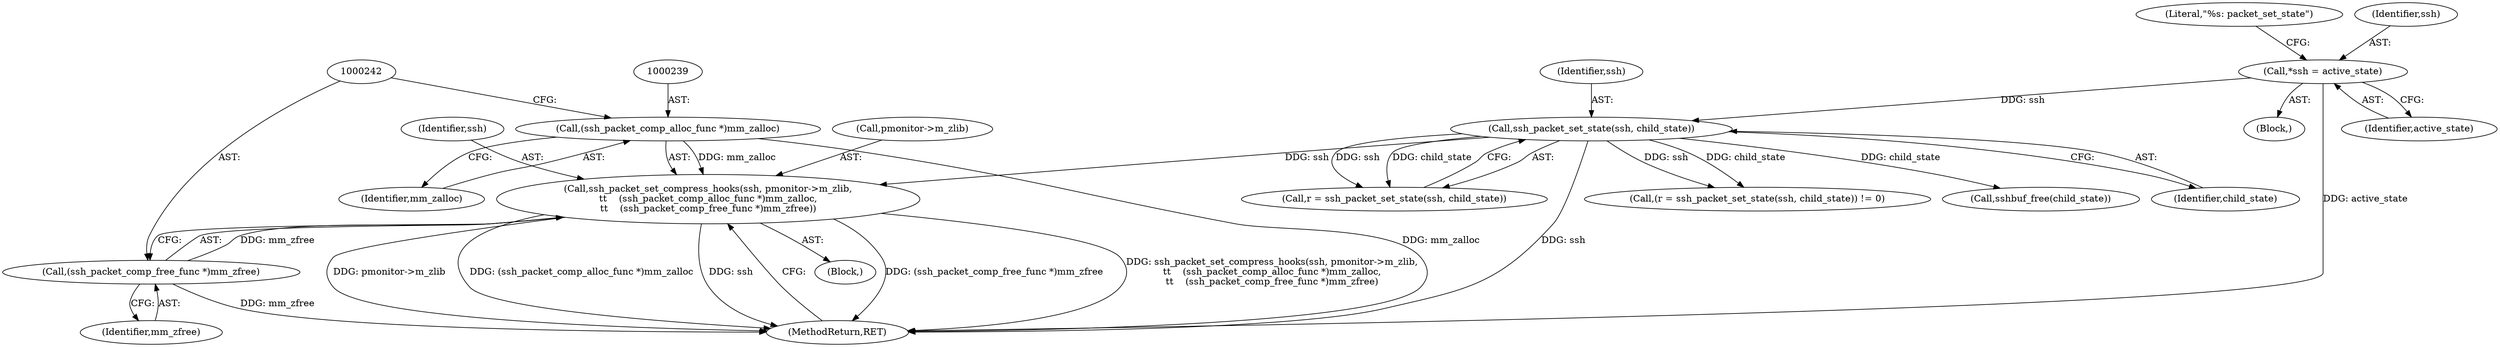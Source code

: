 digraph "1_src_3095060f479b86288e31c79ecbc5131a66bcd2f9_0@del" {
"1000233" [label="(Call,ssh_packet_set_compress_hooks(ssh, pmonitor->m_zlib,\n\t\t    (ssh_packet_comp_alloc_func *)mm_zalloc,\n\t\t    (ssh_packet_comp_free_func *)mm_zfree))"];
"1000119" [label="(Call,ssh_packet_set_state(ssh, child_state))"];
"1000107" [label="(Call,*ssh = active_state)"];
"1000238" [label="(Call,(ssh_packet_comp_alloc_func *)mm_zalloc)"];
"1000241" [label="(Call,(ssh_packet_comp_free_func *)mm_zfree)"];
"1000232" [label="(Block,)"];
"1000240" [label="(Identifier,mm_zalloc)"];
"1000116" [label="(Call,(r = ssh_packet_set_state(ssh, child_state)) != 0)"];
"1000235" [label="(Call,pmonitor->m_zlib)"];
"1000113" [label="(Literal,\"%s: packet_set_state\")"];
"1000128" [label="(Call,sshbuf_free(child_state))"];
"1000107" [label="(Call,*ssh = active_state)"];
"1000121" [label="(Identifier,child_state)"];
"1000234" [label="(Identifier,ssh)"];
"1000238" [label="(Call,(ssh_packet_comp_alloc_func *)mm_zalloc)"];
"1000119" [label="(Call,ssh_packet_set_state(ssh, child_state))"];
"1000108" [label="(Identifier,ssh)"];
"1000109" [label="(Identifier,active_state)"];
"1000244" [label="(MethodReturn,RET)"];
"1000120" [label="(Identifier,ssh)"];
"1000241" [label="(Call,(ssh_packet_comp_free_func *)mm_zfree)"];
"1000233" [label="(Call,ssh_packet_set_compress_hooks(ssh, pmonitor->m_zlib,\n\t\t    (ssh_packet_comp_alloc_func *)mm_zalloc,\n\t\t    (ssh_packet_comp_free_func *)mm_zfree))"];
"1000117" [label="(Call,r = ssh_packet_set_state(ssh, child_state))"];
"1000243" [label="(Identifier,mm_zfree)"];
"1000105" [label="(Block,)"];
"1000233" -> "1000232"  [label="AST: "];
"1000233" -> "1000241"  [label="CFG: "];
"1000234" -> "1000233"  [label="AST: "];
"1000235" -> "1000233"  [label="AST: "];
"1000238" -> "1000233"  [label="AST: "];
"1000241" -> "1000233"  [label="AST: "];
"1000244" -> "1000233"  [label="CFG: "];
"1000233" -> "1000244"  [label="DDG: ssh_packet_set_compress_hooks(ssh, pmonitor->m_zlib,\n\t\t    (ssh_packet_comp_alloc_func *)mm_zalloc,\n\t\t    (ssh_packet_comp_free_func *)mm_zfree)"];
"1000233" -> "1000244"  [label="DDG: pmonitor->m_zlib"];
"1000233" -> "1000244"  [label="DDG: (ssh_packet_comp_alloc_func *)mm_zalloc"];
"1000233" -> "1000244"  [label="DDG: ssh"];
"1000233" -> "1000244"  [label="DDG: (ssh_packet_comp_free_func *)mm_zfree"];
"1000119" -> "1000233"  [label="DDG: ssh"];
"1000238" -> "1000233"  [label="DDG: mm_zalloc"];
"1000241" -> "1000233"  [label="DDG: mm_zfree"];
"1000119" -> "1000117"  [label="AST: "];
"1000119" -> "1000121"  [label="CFG: "];
"1000120" -> "1000119"  [label="AST: "];
"1000121" -> "1000119"  [label="AST: "];
"1000117" -> "1000119"  [label="CFG: "];
"1000119" -> "1000244"  [label="DDG: ssh"];
"1000119" -> "1000116"  [label="DDG: ssh"];
"1000119" -> "1000116"  [label="DDG: child_state"];
"1000119" -> "1000117"  [label="DDG: ssh"];
"1000119" -> "1000117"  [label="DDG: child_state"];
"1000107" -> "1000119"  [label="DDG: ssh"];
"1000119" -> "1000128"  [label="DDG: child_state"];
"1000107" -> "1000105"  [label="AST: "];
"1000107" -> "1000109"  [label="CFG: "];
"1000108" -> "1000107"  [label="AST: "];
"1000109" -> "1000107"  [label="AST: "];
"1000113" -> "1000107"  [label="CFG: "];
"1000107" -> "1000244"  [label="DDG: active_state"];
"1000238" -> "1000240"  [label="CFG: "];
"1000239" -> "1000238"  [label="AST: "];
"1000240" -> "1000238"  [label="AST: "];
"1000242" -> "1000238"  [label="CFG: "];
"1000238" -> "1000244"  [label="DDG: mm_zalloc"];
"1000241" -> "1000243"  [label="CFG: "];
"1000242" -> "1000241"  [label="AST: "];
"1000243" -> "1000241"  [label="AST: "];
"1000241" -> "1000244"  [label="DDG: mm_zfree"];
}
